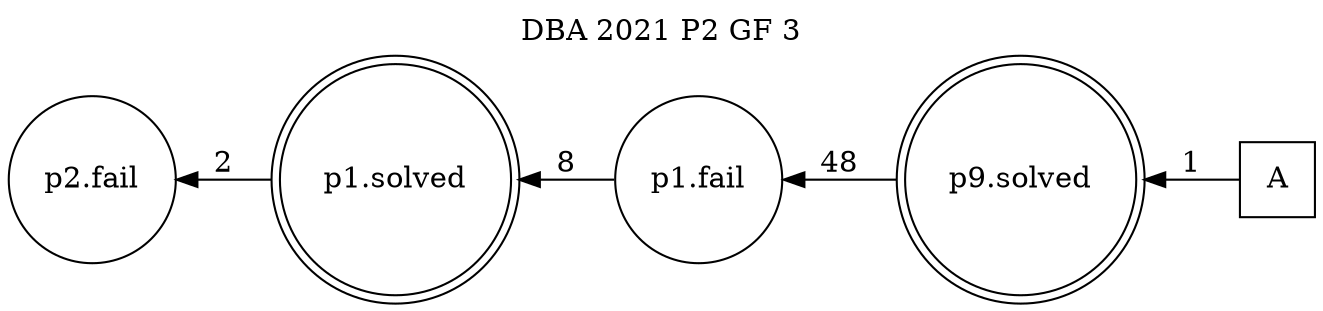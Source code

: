 digraph DBA_2021_P2_GF_3 {
labelloc="tl"
label= " DBA 2021 P2 GF 3 "
rankdir="RL";
graph [ size=" 10 , 10 !"]

"A" [shape="square" label="A"]
"p9.solved" [shape="doublecircle" label="p9.solved"]
"p1.fail" [shape="circle" label="p1.fail"]
"p1.solved" [shape="doublecircle" label="p1.solved"]
"p2.fail" [shape="circle" label="p2.fail"]
"A" -> "p9.solved" [ label=1]
"p9.solved" -> "p1.fail" [ label=48]
"p1.fail" -> "p1.solved" [ label=8]
"p1.solved" -> "p2.fail" [ label=2]
}
